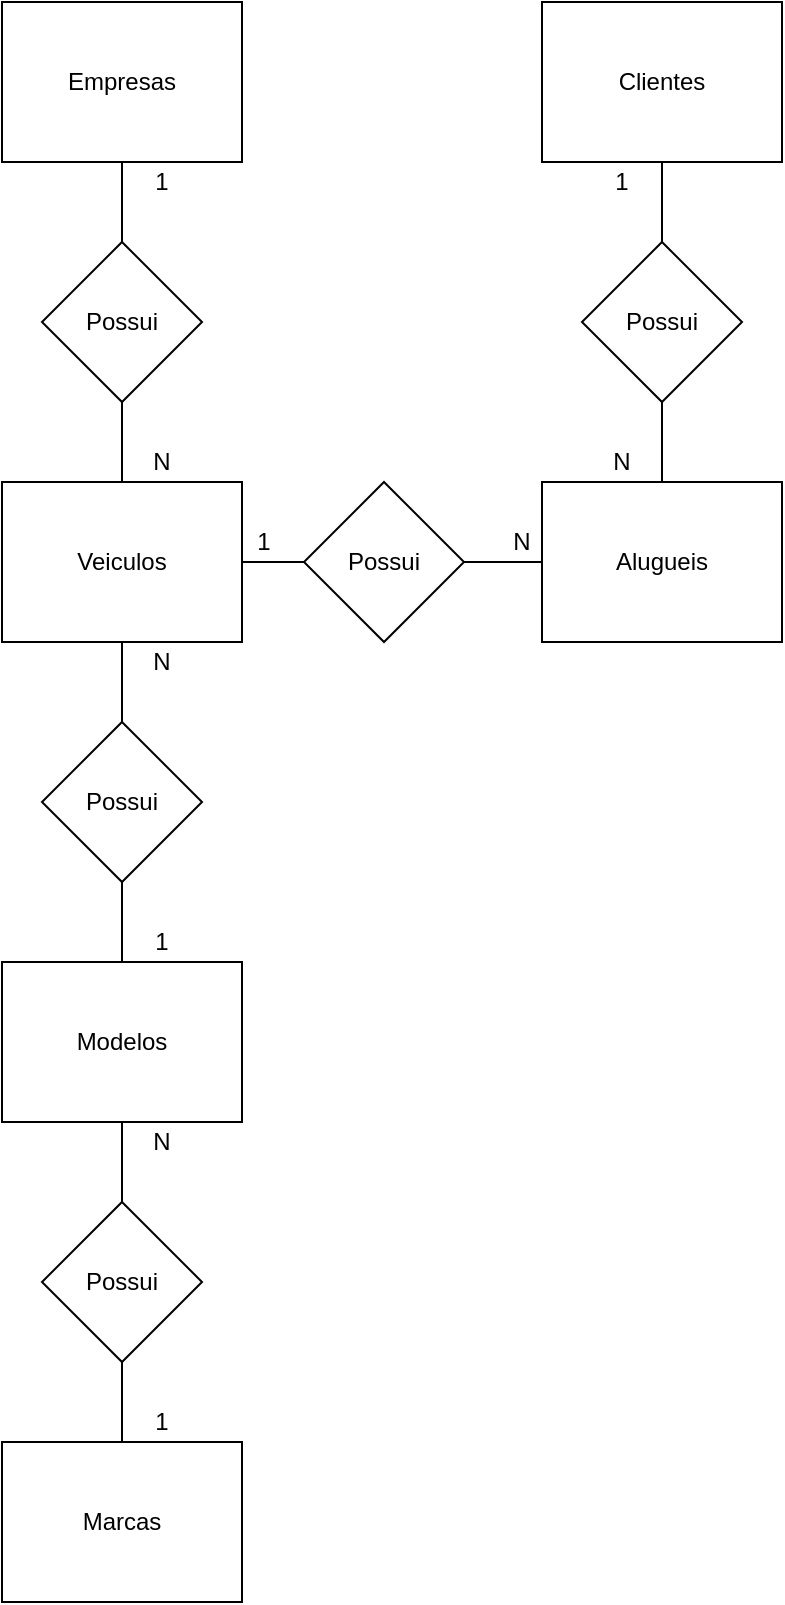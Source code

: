 <mxfile version="14.4.6" type="device" pages="2"><diagram id="GKaYVb6JXTP9HIwGYf4q" name="Conceitual"><mxGraphModel dx="1422" dy="705" grid="1" gridSize="10" guides="1" tooltips="1" connect="1" arrows="1" fold="1" page="1" pageScale="1" pageWidth="827" pageHeight="1169" math="0" shadow="0"><root><mxCell id="0"/><mxCell id="1" parent="0"/><mxCell id="zImt8JzDnKDQPA65_Un--14" style="edgeStyle=orthogonalEdgeStyle;rounded=0;orthogonalLoop=1;jettySize=auto;html=1;endArrow=none;endFill=0;" edge="1" parent="1" source="zImt8JzDnKDQPA65_Un--1" target="zImt8JzDnKDQPA65_Un--7"><mxGeometry relative="1" as="geometry"/></mxCell><mxCell id="zImt8JzDnKDQPA65_Un--1" value="Empresas" style="rounded=0;whiteSpace=wrap;html=1;" vertex="1" parent="1"><mxGeometry x="320" y="40" width="120" height="80" as="geometry"/></mxCell><mxCell id="zImt8JzDnKDQPA65_Un--18" style="edgeStyle=orthogonalEdgeStyle;rounded=0;orthogonalLoop=1;jettySize=auto;html=1;endArrow=none;endFill=0;" edge="1" parent="1" source="zImt8JzDnKDQPA65_Un--2" target="zImt8JzDnKDQPA65_Un--8"><mxGeometry relative="1" as="geometry"/></mxCell><mxCell id="zImt8JzDnKDQPA65_Un--22" style="edgeStyle=orthogonalEdgeStyle;rounded=0;orthogonalLoop=1;jettySize=auto;html=1;endArrow=none;endFill=0;" edge="1" parent="1" source="zImt8JzDnKDQPA65_Un--2" target="zImt8JzDnKDQPA65_Un--13"><mxGeometry relative="1" as="geometry"/></mxCell><mxCell id="zImt8JzDnKDQPA65_Un--2" value="Veiculos" style="rounded=0;whiteSpace=wrap;html=1;" vertex="1" parent="1"><mxGeometry x="320" y="280" width="120" height="80" as="geometry"/></mxCell><mxCell id="zImt8JzDnKDQPA65_Un--3" value="Modelos" style="rounded=0;whiteSpace=wrap;html=1;" vertex="1" parent="1"><mxGeometry x="320" y="520" width="120" height="80" as="geometry"/></mxCell><mxCell id="zImt8JzDnKDQPA65_Un--21" style="edgeStyle=orthogonalEdgeStyle;rounded=0;orthogonalLoop=1;jettySize=auto;html=1;endArrow=none;endFill=0;" edge="1" parent="1" source="zImt8JzDnKDQPA65_Un--4" target="zImt8JzDnKDQPA65_Un--9"><mxGeometry relative="1" as="geometry"/></mxCell><mxCell id="zImt8JzDnKDQPA65_Un--4" value="Marcas" style="rounded=0;whiteSpace=wrap;html=1;" vertex="1" parent="1"><mxGeometry x="320" y="760" width="120" height="80" as="geometry"/></mxCell><mxCell id="zImt8JzDnKDQPA65_Un--24" style="edgeStyle=orthogonalEdgeStyle;rounded=0;orthogonalLoop=1;jettySize=auto;html=1;endArrow=none;endFill=0;" edge="1" parent="1" source="zImt8JzDnKDQPA65_Un--6" target="zImt8JzDnKDQPA65_Un--12"><mxGeometry relative="1" as="geometry"/></mxCell><mxCell id="zImt8JzDnKDQPA65_Un--6" value="Clientes" style="rounded=0;whiteSpace=wrap;html=1;" vertex="1" parent="1"><mxGeometry x="590" y="40" width="120" height="80" as="geometry"/></mxCell><mxCell id="zImt8JzDnKDQPA65_Un--15" style="edgeStyle=orthogonalEdgeStyle;rounded=0;orthogonalLoop=1;jettySize=auto;html=1;endArrow=none;endFill=0;" edge="1" parent="1" source="zImt8JzDnKDQPA65_Un--7" target="zImt8JzDnKDQPA65_Un--2"><mxGeometry relative="1" as="geometry"/></mxCell><mxCell id="zImt8JzDnKDQPA65_Un--7" value="Possui" style="rhombus;whiteSpace=wrap;html=1;" vertex="1" parent="1"><mxGeometry x="340" y="160" width="80" height="80" as="geometry"/></mxCell><mxCell id="zImt8JzDnKDQPA65_Un--19" style="edgeStyle=orthogonalEdgeStyle;rounded=0;orthogonalLoop=1;jettySize=auto;html=1;endArrow=none;endFill=0;" edge="1" parent="1" source="zImt8JzDnKDQPA65_Un--8" target="zImt8JzDnKDQPA65_Un--3"><mxGeometry relative="1" as="geometry"/></mxCell><mxCell id="zImt8JzDnKDQPA65_Un--8" value="Possui" style="rhombus;whiteSpace=wrap;html=1;" vertex="1" parent="1"><mxGeometry x="340" y="400" width="80" height="80" as="geometry"/></mxCell><mxCell id="zImt8JzDnKDQPA65_Un--20" style="edgeStyle=orthogonalEdgeStyle;rounded=0;orthogonalLoop=1;jettySize=auto;html=1;endArrow=none;endFill=0;" edge="1" parent="1" source="zImt8JzDnKDQPA65_Un--9" target="zImt8JzDnKDQPA65_Un--3"><mxGeometry relative="1" as="geometry"/></mxCell><mxCell id="zImt8JzDnKDQPA65_Un--9" value="Possui" style="rhombus;whiteSpace=wrap;html=1;" vertex="1" parent="1"><mxGeometry x="340" y="640" width="80" height="80" as="geometry"/></mxCell><mxCell id="zImt8JzDnKDQPA65_Un--23" style="edgeStyle=orthogonalEdgeStyle;rounded=0;orthogonalLoop=1;jettySize=auto;html=1;endArrow=none;endFill=0;" edge="1" parent="1" source="zImt8JzDnKDQPA65_Un--11" target="zImt8JzDnKDQPA65_Un--13"><mxGeometry relative="1" as="geometry"/></mxCell><mxCell id="zImt8JzDnKDQPA65_Un--11" value="Alugueis" style="rounded=0;whiteSpace=wrap;html=1;" vertex="1" parent="1"><mxGeometry x="590" y="280" width="120" height="80" as="geometry"/></mxCell><mxCell id="zImt8JzDnKDQPA65_Un--25" style="edgeStyle=orthogonalEdgeStyle;rounded=0;orthogonalLoop=1;jettySize=auto;html=1;endArrow=none;endFill=0;" edge="1" parent="1" source="zImt8JzDnKDQPA65_Un--12" target="zImt8JzDnKDQPA65_Un--11"><mxGeometry relative="1" as="geometry"/></mxCell><mxCell id="zImt8JzDnKDQPA65_Un--12" value="Possui" style="rhombus;whiteSpace=wrap;html=1;" vertex="1" parent="1"><mxGeometry x="610" y="160" width="80" height="80" as="geometry"/></mxCell><mxCell id="zImt8JzDnKDQPA65_Un--13" value="Possui" style="rhombus;whiteSpace=wrap;html=1;" vertex="1" parent="1"><mxGeometry x="471" y="280" width="80" height="80" as="geometry"/></mxCell><mxCell id="x8BvoEslhGiC4BzMRP92-1" value="1" style="text;html=1;strokeColor=none;fillColor=none;align=center;verticalAlign=middle;whiteSpace=wrap;rounded=0;" vertex="1" parent="1"><mxGeometry x="380" y="120" width="40" height="20" as="geometry"/></mxCell><mxCell id="x8BvoEslhGiC4BzMRP92-2" value="N" style="text;html=1;strokeColor=none;fillColor=none;align=center;verticalAlign=middle;whiteSpace=wrap;rounded=0;" vertex="1" parent="1"><mxGeometry x="380" y="260" width="40" height="20" as="geometry"/></mxCell><mxCell id="x8BvoEslhGiC4BzMRP92-3" value="N" style="text;html=1;strokeColor=none;fillColor=none;align=center;verticalAlign=middle;whiteSpace=wrap;rounded=0;" vertex="1" parent="1"><mxGeometry x="380" y="360" width="40" height="20" as="geometry"/></mxCell><mxCell id="x8BvoEslhGiC4BzMRP92-4" value="1" style="text;html=1;strokeColor=none;fillColor=none;align=center;verticalAlign=middle;whiteSpace=wrap;rounded=0;" vertex="1" parent="1"><mxGeometry x="380" y="500" width="40" height="20" as="geometry"/></mxCell><mxCell id="x8BvoEslhGiC4BzMRP92-5" value="N" style="text;html=1;strokeColor=none;fillColor=none;align=center;verticalAlign=middle;whiteSpace=wrap;rounded=0;" vertex="1" parent="1"><mxGeometry x="380" y="600" width="40" height="20" as="geometry"/></mxCell><mxCell id="x8BvoEslhGiC4BzMRP92-10" value="1" style="text;html=1;strokeColor=none;fillColor=none;align=center;verticalAlign=middle;whiteSpace=wrap;rounded=0;" vertex="1" parent="1"><mxGeometry x="380" y="740" width="40" height="20" as="geometry"/></mxCell><mxCell id="x8BvoEslhGiC4BzMRP92-11" value="1" style="text;html=1;strokeColor=none;fillColor=none;align=center;verticalAlign=middle;whiteSpace=wrap;rounded=0;" vertex="1" parent="1"><mxGeometry x="431" y="300" width="40" height="20" as="geometry"/></mxCell><mxCell id="x8BvoEslhGiC4BzMRP92-12" value="N" style="text;html=1;strokeColor=none;fillColor=none;align=center;verticalAlign=middle;whiteSpace=wrap;rounded=0;" vertex="1" parent="1"><mxGeometry x="560" y="300" width="40" height="20" as="geometry"/></mxCell><mxCell id="x8BvoEslhGiC4BzMRP92-13" value="N" style="text;html=1;strokeColor=none;fillColor=none;align=center;verticalAlign=middle;whiteSpace=wrap;rounded=0;" vertex="1" parent="1"><mxGeometry x="610" y="260" width="40" height="20" as="geometry"/></mxCell><mxCell id="x8BvoEslhGiC4BzMRP92-14" value="1" style="text;html=1;strokeColor=none;fillColor=none;align=center;verticalAlign=middle;whiteSpace=wrap;rounded=0;" vertex="1" parent="1"><mxGeometry x="610" y="120" width="40" height="20" as="geometry"/></mxCell></root></mxGraphModel></diagram><diagram id="wWTXK-tuFaHrbKQb_rnE" name="Lógico"><mxGraphModel dx="1422" dy="705" grid="1" gridSize="10" guides="1" tooltips="1" connect="1" arrows="1" fold="1" page="1" pageScale="1" pageWidth="827" pageHeight="1169" math="0" shadow="0"><root><mxCell id="nQvfBaznB6OoVeDEtCim-0"/><mxCell id="nQvfBaznB6OoVeDEtCim-1" parent="nQvfBaznB6OoVeDEtCim-0"/><mxCell id="nQvfBaznB6OoVeDEtCim-2" value="Marcas" style="shape=table;startSize=30;container=1;collapsible=1;childLayout=tableLayout;fixedRows=1;rowLines=0;fontStyle=1;align=center;resizeLast=1;" vertex="1" parent="nQvfBaznB6OoVeDEtCim-1"><mxGeometry x="40" y="360" width="180" height="100" as="geometry"/></mxCell><mxCell id="nQvfBaznB6OoVeDEtCim-3" value="" style="shape=partialRectangle;collapsible=0;dropTarget=0;pointerEvents=0;fillColor=none;top=0;left=0;bottom=1;right=0;points=[[0,0.5],[1,0.5]];portConstraint=eastwest;" vertex="1" parent="nQvfBaznB6OoVeDEtCim-2"><mxGeometry y="30" width="180" height="30" as="geometry"/></mxCell><mxCell id="nQvfBaznB6OoVeDEtCim-4" value="PK" style="shape=partialRectangle;connectable=0;fillColor=none;top=0;left=0;bottom=0;right=0;fontStyle=1;overflow=hidden;" vertex="1" parent="nQvfBaznB6OoVeDEtCim-3"><mxGeometry width="30" height="30" as="geometry"/></mxCell><mxCell id="nQvfBaznB6OoVeDEtCim-5" value="idMarcas" style="shape=partialRectangle;connectable=0;fillColor=none;top=0;left=0;bottom=0;right=0;align=left;spacingLeft=6;fontStyle=5;overflow=hidden;" vertex="1" parent="nQvfBaznB6OoVeDEtCim-3"><mxGeometry x="30" width="150" height="30" as="geometry"/></mxCell><mxCell id="nQvfBaznB6OoVeDEtCim-6" value="" style="shape=partialRectangle;collapsible=0;dropTarget=0;pointerEvents=0;fillColor=none;top=0;left=0;bottom=0;right=0;points=[[0,0.5],[1,0.5]];portConstraint=eastwest;" vertex="1" parent="nQvfBaznB6OoVeDEtCim-2"><mxGeometry y="60" width="180" height="30" as="geometry"/></mxCell><mxCell id="nQvfBaznB6OoVeDEtCim-7" value="" style="shape=partialRectangle;connectable=0;fillColor=none;top=0;left=0;bottom=0;right=0;editable=1;overflow=hidden;" vertex="1" parent="nQvfBaznB6OoVeDEtCim-6"><mxGeometry width="30" height="30" as="geometry"/></mxCell><mxCell id="nQvfBaznB6OoVeDEtCim-8" value="Nome" style="shape=partialRectangle;connectable=0;fillColor=none;top=0;left=0;bottom=0;right=0;align=left;spacingLeft=6;overflow=hidden;" vertex="1" parent="nQvfBaznB6OoVeDEtCim-6"><mxGeometry x="30" width="150" height="30" as="geometry"/></mxCell><mxCell id="nQvfBaznB6OoVeDEtCim-15" value="Clientes" style="shape=table;startSize=30;container=1;collapsible=1;childLayout=tableLayout;fixedRows=1;rowLines=0;fontStyle=1;align=center;resizeLast=1;" vertex="1" parent="nQvfBaznB6OoVeDEtCim-1"><mxGeometry x="600" y="360" width="180" height="130" as="geometry"/></mxCell><mxCell id="nQvfBaznB6OoVeDEtCim-16" value="" style="shape=partialRectangle;collapsible=0;dropTarget=0;pointerEvents=0;fillColor=none;top=0;left=0;bottom=1;right=0;points=[[0,0.5],[1,0.5]];portConstraint=eastwest;" vertex="1" parent="nQvfBaznB6OoVeDEtCim-15"><mxGeometry y="30" width="180" height="30" as="geometry"/></mxCell><mxCell id="nQvfBaznB6OoVeDEtCim-17" value="PK" style="shape=partialRectangle;connectable=0;fillColor=none;top=0;left=0;bottom=0;right=0;fontStyle=1;overflow=hidden;" vertex="1" parent="nQvfBaznB6OoVeDEtCim-16"><mxGeometry width="30" height="30" as="geometry"/></mxCell><mxCell id="nQvfBaznB6OoVeDEtCim-18" value="idClientes" style="shape=partialRectangle;connectable=0;fillColor=none;top=0;left=0;bottom=0;right=0;align=left;spacingLeft=6;fontStyle=5;overflow=hidden;" vertex="1" parent="nQvfBaznB6OoVeDEtCim-16"><mxGeometry x="30" width="150" height="30" as="geometry"/></mxCell><mxCell id="nQvfBaznB6OoVeDEtCim-19" value="" style="shape=partialRectangle;collapsible=0;dropTarget=0;pointerEvents=0;fillColor=none;top=0;left=0;bottom=0;right=0;points=[[0,0.5],[1,0.5]];portConstraint=eastwest;" vertex="1" parent="nQvfBaznB6OoVeDEtCim-15"><mxGeometry y="60" width="180" height="30" as="geometry"/></mxCell><mxCell id="nQvfBaznB6OoVeDEtCim-20" value="" style="shape=partialRectangle;connectable=0;fillColor=none;top=0;left=0;bottom=0;right=0;editable=1;overflow=hidden;" vertex="1" parent="nQvfBaznB6OoVeDEtCim-19"><mxGeometry width="30" height="30" as="geometry"/></mxCell><mxCell id="nQvfBaznB6OoVeDEtCim-21" value="Nome" style="shape=partialRectangle;connectable=0;fillColor=none;top=0;left=0;bottom=0;right=0;align=left;spacingLeft=6;overflow=hidden;" vertex="1" parent="nQvfBaznB6OoVeDEtCim-19"><mxGeometry x="30" width="150" height="30" as="geometry"/></mxCell><mxCell id="nQvfBaznB6OoVeDEtCim-22" value="" style="shape=partialRectangle;collapsible=0;dropTarget=0;pointerEvents=0;fillColor=none;top=0;left=0;bottom=0;right=0;points=[[0,0.5],[1,0.5]];portConstraint=eastwest;" vertex="1" parent="nQvfBaznB6OoVeDEtCim-15"><mxGeometry y="90" width="180" height="30" as="geometry"/></mxCell><mxCell id="nQvfBaznB6OoVeDEtCim-23" value="" style="shape=partialRectangle;connectable=0;fillColor=none;top=0;left=0;bottom=0;right=0;editable=1;overflow=hidden;" vertex="1" parent="nQvfBaznB6OoVeDEtCim-22"><mxGeometry width="30" height="30" as="geometry"/></mxCell><mxCell id="nQvfBaznB6OoVeDEtCim-24" value="CPF" style="shape=partialRectangle;connectable=0;fillColor=none;top=0;left=0;bottom=0;right=0;align=left;spacingLeft=6;overflow=hidden;" vertex="1" parent="nQvfBaznB6OoVeDEtCim-22"><mxGeometry x="30" width="150" height="30" as="geometry"/></mxCell><mxCell id="nQvfBaznB6OoVeDEtCim-28" value="Empresas" style="shape=table;startSize=30;container=1;collapsible=1;childLayout=tableLayout;fixedRows=1;rowLines=0;fontStyle=1;align=center;resizeLast=1;" vertex="1" parent="nQvfBaznB6OoVeDEtCim-1"><mxGeometry x="40" y="80" width="180" height="100" as="geometry"/></mxCell><mxCell id="nQvfBaznB6OoVeDEtCim-29" value="" style="shape=partialRectangle;collapsible=0;dropTarget=0;pointerEvents=0;fillColor=none;top=0;left=0;bottom=1;right=0;points=[[0,0.5],[1,0.5]];portConstraint=eastwest;" vertex="1" parent="nQvfBaznB6OoVeDEtCim-28"><mxGeometry y="30" width="180" height="30" as="geometry"/></mxCell><mxCell id="nQvfBaznB6OoVeDEtCim-30" value="PK" style="shape=partialRectangle;connectable=0;fillColor=none;top=0;left=0;bottom=0;right=0;fontStyle=1;overflow=hidden;" vertex="1" parent="nQvfBaznB6OoVeDEtCim-29"><mxGeometry width="30" height="30" as="geometry"/></mxCell><mxCell id="nQvfBaznB6OoVeDEtCim-31" value="idEmpresas" style="shape=partialRectangle;connectable=0;fillColor=none;top=0;left=0;bottom=0;right=0;align=left;spacingLeft=6;fontStyle=5;overflow=hidden;" vertex="1" parent="nQvfBaznB6OoVeDEtCim-29"><mxGeometry x="30" width="150" height="30" as="geometry"/></mxCell><mxCell id="nQvfBaznB6OoVeDEtCim-32" value="" style="shape=partialRectangle;collapsible=0;dropTarget=0;pointerEvents=0;fillColor=none;top=0;left=0;bottom=0;right=0;points=[[0,0.5],[1,0.5]];portConstraint=eastwest;" vertex="1" parent="nQvfBaznB6OoVeDEtCim-28"><mxGeometry y="60" width="180" height="30" as="geometry"/></mxCell><mxCell id="nQvfBaznB6OoVeDEtCim-33" value="" style="shape=partialRectangle;connectable=0;fillColor=none;top=0;left=0;bottom=0;right=0;editable=1;overflow=hidden;" vertex="1" parent="nQvfBaznB6OoVeDEtCim-32"><mxGeometry width="30" height="30" as="geometry"/></mxCell><mxCell id="nQvfBaznB6OoVeDEtCim-34" value="Nome" style="shape=partialRectangle;connectable=0;fillColor=none;top=0;left=0;bottom=0;right=0;align=left;spacingLeft=6;overflow=hidden;" vertex="1" parent="nQvfBaznB6OoVeDEtCim-32"><mxGeometry x="30" width="150" height="30" as="geometry"/></mxCell><mxCell id="nQvfBaznB6OoVeDEtCim-41" value="Modelos" style="shape=table;startSize=30;container=1;collapsible=1;childLayout=tableLayout;fixedRows=1;rowLines=0;fontStyle=1;align=center;resizeLast=1;" vertex="1" parent="nQvfBaznB6OoVeDEtCim-1"><mxGeometry x="320" y="360" width="180" height="130" as="geometry"/></mxCell><mxCell id="nQvfBaznB6OoVeDEtCim-42" value="" style="shape=partialRectangle;collapsible=0;dropTarget=0;pointerEvents=0;fillColor=none;top=0;left=0;bottom=0;right=0;points=[[0,0.5],[1,0.5]];portConstraint=eastwest;" vertex="1" parent="nQvfBaznB6OoVeDEtCim-41"><mxGeometry y="30" width="180" height="30" as="geometry"/></mxCell><mxCell id="nQvfBaznB6OoVeDEtCim-43" value="PK" style="shape=partialRectangle;connectable=0;fillColor=none;top=0;left=0;bottom=0;right=0;fontStyle=1;overflow=hidden;" vertex="1" parent="nQvfBaznB6OoVeDEtCim-42"><mxGeometry width="60" height="30" as="geometry"/></mxCell><mxCell id="nQvfBaznB6OoVeDEtCim-44" value="idModelos" style="shape=partialRectangle;connectable=0;fillColor=none;top=0;left=0;bottom=0;right=0;align=left;spacingLeft=6;fontStyle=5;overflow=hidden;" vertex="1" parent="nQvfBaznB6OoVeDEtCim-42"><mxGeometry x="60" width="120" height="30" as="geometry"/></mxCell><mxCell id="nQvfBaznB6OoVeDEtCim-45" value="" style="shape=partialRectangle;collapsible=0;dropTarget=0;pointerEvents=0;fillColor=none;top=0;left=0;bottom=1;right=0;points=[[0,0.5],[1,0.5]];portConstraint=eastwest;" vertex="1" parent="nQvfBaznB6OoVeDEtCim-41"><mxGeometry y="60" width="180" height="30" as="geometry"/></mxCell><mxCell id="nQvfBaznB6OoVeDEtCim-46" value="FK" style="shape=partialRectangle;connectable=0;fillColor=none;top=0;left=0;bottom=0;right=0;fontStyle=1;overflow=hidden;" vertex="1" parent="nQvfBaznB6OoVeDEtCim-45"><mxGeometry width="60" height="30" as="geometry"/></mxCell><mxCell id="nQvfBaznB6OoVeDEtCim-47" value="idMarcas" style="shape=partialRectangle;connectable=0;fillColor=none;top=0;left=0;bottom=0;right=0;align=left;spacingLeft=6;fontStyle=5;overflow=hidden;" vertex="1" parent="nQvfBaznB6OoVeDEtCim-45"><mxGeometry x="60" width="120" height="30" as="geometry"/></mxCell><mxCell id="nQvfBaznB6OoVeDEtCim-48" value="" style="shape=partialRectangle;collapsible=0;dropTarget=0;pointerEvents=0;fillColor=none;top=0;left=0;bottom=0;right=0;points=[[0,0.5],[1,0.5]];portConstraint=eastwest;" vertex="1" parent="nQvfBaznB6OoVeDEtCim-41"><mxGeometry y="90" width="180" height="30" as="geometry"/></mxCell><mxCell id="nQvfBaznB6OoVeDEtCim-49" value="" style="shape=partialRectangle;connectable=0;fillColor=none;top=0;left=0;bottom=0;right=0;editable=1;overflow=hidden;" vertex="1" parent="nQvfBaznB6OoVeDEtCim-48"><mxGeometry width="60" height="30" as="geometry"/></mxCell><mxCell id="nQvfBaznB6OoVeDEtCim-50" value="Descricao" style="shape=partialRectangle;connectable=0;fillColor=none;top=0;left=0;bottom=0;right=0;align=left;spacingLeft=6;overflow=hidden;" vertex="1" parent="nQvfBaznB6OoVeDEtCim-48"><mxGeometry x="60" width="120" height="30" as="geometry"/></mxCell><mxCell id="nQvfBaznB6OoVeDEtCim-54" value="Alugueis" style="shape=table;startSize=30;container=1;collapsible=1;childLayout=tableLayout;fixedRows=1;rowLines=0;fontStyle=1;align=center;resizeLast=1;" vertex="1" parent="nQvfBaznB6OoVeDEtCim-1"><mxGeometry x="600" y="80" width="180" height="190" as="geometry"/></mxCell><mxCell id="nQvfBaznB6OoVeDEtCim-55" value="" style="shape=partialRectangle;collapsible=0;dropTarget=0;pointerEvents=0;fillColor=none;top=0;left=0;bottom=0;right=0;points=[[0,0.5],[1,0.5]];portConstraint=eastwest;" vertex="1" parent="nQvfBaznB6OoVeDEtCim-54"><mxGeometry y="30" width="180" height="30" as="geometry"/></mxCell><mxCell id="nQvfBaznB6OoVeDEtCim-56" value="PK" style="shape=partialRectangle;connectable=0;fillColor=none;top=0;left=0;bottom=0;right=0;fontStyle=1;overflow=hidden;" vertex="1" parent="nQvfBaznB6OoVeDEtCim-55"><mxGeometry width="60" height="30" as="geometry"/></mxCell><mxCell id="nQvfBaznB6OoVeDEtCim-57" value="idAlugueis" style="shape=partialRectangle;connectable=0;fillColor=none;top=0;left=0;bottom=0;right=0;align=left;spacingLeft=6;fontStyle=5;overflow=hidden;" vertex="1" parent="nQvfBaznB6OoVeDEtCim-55"><mxGeometry x="60" width="120" height="30" as="geometry"/></mxCell><mxCell id="nQvfBaznB6OoVeDEtCim-86" value="" style="shape=partialRectangle;collapsible=0;dropTarget=0;pointerEvents=0;fillColor=none;top=0;left=0;bottom=0;right=0;points=[[0,0.5],[1,0.5]];portConstraint=eastwest;" vertex="1" parent="nQvfBaznB6OoVeDEtCim-54"><mxGeometry y="60" width="180" height="30" as="geometry"/></mxCell><mxCell id="nQvfBaznB6OoVeDEtCim-87" value="FK" style="shape=partialRectangle;connectable=0;fillColor=none;top=0;left=0;bottom=0;right=0;fontStyle=1;overflow=hidden;" vertex="1" parent="nQvfBaznB6OoVeDEtCim-86"><mxGeometry width="60" height="30" as="geometry"/></mxCell><mxCell id="nQvfBaznB6OoVeDEtCim-88" value="idVeiculos" style="shape=partialRectangle;connectable=0;fillColor=none;top=0;left=0;bottom=0;right=0;align=left;spacingLeft=6;fontStyle=5;overflow=hidden;" vertex="1" parent="nQvfBaznB6OoVeDEtCim-86"><mxGeometry x="60" width="120" height="30" as="geometry"/></mxCell><mxCell id="nQvfBaznB6OoVeDEtCim-58" value="" style="shape=partialRectangle;collapsible=0;dropTarget=0;pointerEvents=0;fillColor=none;top=0;left=0;bottom=1;right=0;points=[[0,0.5],[1,0.5]];portConstraint=eastwest;" vertex="1" parent="nQvfBaznB6OoVeDEtCim-54"><mxGeometry y="90" width="180" height="30" as="geometry"/></mxCell><mxCell id="nQvfBaznB6OoVeDEtCim-59" value="FK" style="shape=partialRectangle;connectable=0;fillColor=none;top=0;left=0;bottom=0;right=0;fontStyle=1;overflow=hidden;" vertex="1" parent="nQvfBaznB6OoVeDEtCim-58"><mxGeometry width="60" height="30" as="geometry"/></mxCell><mxCell id="nQvfBaznB6OoVeDEtCim-60" value="idClientes" style="shape=partialRectangle;connectable=0;fillColor=none;top=0;left=0;bottom=0;right=0;align=left;spacingLeft=6;fontStyle=5;overflow=hidden;" vertex="1" parent="nQvfBaznB6OoVeDEtCim-58"><mxGeometry x="60" width="120" height="30" as="geometry"/></mxCell><mxCell id="nQvfBaznB6OoVeDEtCim-61" value="" style="shape=partialRectangle;collapsible=0;dropTarget=0;pointerEvents=0;fillColor=none;top=0;left=0;bottom=0;right=0;points=[[0,0.5],[1,0.5]];portConstraint=eastwest;" vertex="1" parent="nQvfBaznB6OoVeDEtCim-54"><mxGeometry y="120" width="180" height="30" as="geometry"/></mxCell><mxCell id="nQvfBaznB6OoVeDEtCim-62" value="" style="shape=partialRectangle;connectable=0;fillColor=none;top=0;left=0;bottom=0;right=0;editable=1;overflow=hidden;" vertex="1" parent="nQvfBaznB6OoVeDEtCim-61"><mxGeometry width="60" height="30" as="geometry"/></mxCell><mxCell id="nQvfBaznB6OoVeDEtCim-63" value="DataInicio" style="shape=partialRectangle;connectable=0;fillColor=none;top=0;left=0;bottom=0;right=0;align=left;spacingLeft=6;overflow=hidden;" vertex="1" parent="nQvfBaznB6OoVeDEtCim-61"><mxGeometry x="60" width="120" height="30" as="geometry"/></mxCell><mxCell id="nQvfBaznB6OoVeDEtCim-64" value="" style="shape=partialRectangle;collapsible=0;dropTarget=0;pointerEvents=0;fillColor=none;top=0;left=0;bottom=0;right=0;points=[[0,0.5],[1,0.5]];portConstraint=eastwest;" vertex="1" parent="nQvfBaznB6OoVeDEtCim-54"><mxGeometry y="150" width="180" height="30" as="geometry"/></mxCell><mxCell id="nQvfBaznB6OoVeDEtCim-65" value="" style="shape=partialRectangle;connectable=0;fillColor=none;top=0;left=0;bottom=0;right=0;editable=1;overflow=hidden;" vertex="1" parent="nQvfBaznB6OoVeDEtCim-64"><mxGeometry width="60" height="30" as="geometry"/></mxCell><mxCell id="nQvfBaznB6OoVeDEtCim-66" value="DataFim" style="shape=partialRectangle;connectable=0;fillColor=none;top=0;left=0;bottom=0;right=0;align=left;spacingLeft=6;overflow=hidden;" vertex="1" parent="nQvfBaznB6OoVeDEtCim-64"><mxGeometry x="60" width="120" height="30" as="geometry"/></mxCell><mxCell id="nQvfBaznB6OoVeDEtCim-67" value="Veiculos" style="shape=table;startSize=30;container=1;collapsible=1;childLayout=tableLayout;fixedRows=1;rowLines=0;fontStyle=1;align=center;resizeLast=1;" vertex="1" parent="nQvfBaznB6OoVeDEtCim-1"><mxGeometry x="320" y="80" width="180" height="160" as="geometry"/></mxCell><mxCell id="nQvfBaznB6OoVeDEtCim-68" value="" style="shape=partialRectangle;collapsible=0;dropTarget=0;pointerEvents=0;fillColor=none;top=0;left=0;bottom=0;right=0;points=[[0,0.5],[1,0.5]];portConstraint=eastwest;" vertex="1" parent="nQvfBaznB6OoVeDEtCim-67"><mxGeometry y="30" width="180" height="30" as="geometry"/></mxCell><mxCell id="nQvfBaznB6OoVeDEtCim-69" value="PK" style="shape=partialRectangle;connectable=0;fillColor=none;top=0;left=0;bottom=0;right=0;fontStyle=1;overflow=hidden;" vertex="1" parent="nQvfBaznB6OoVeDEtCim-68"><mxGeometry width="60" height="30" as="geometry"/></mxCell><mxCell id="nQvfBaznB6OoVeDEtCim-70" value="idVeiculos" style="shape=partialRectangle;connectable=0;fillColor=none;top=0;left=0;bottom=0;right=0;align=left;spacingLeft=6;fontStyle=5;overflow=hidden;" vertex="1" parent="nQvfBaznB6OoVeDEtCim-68"><mxGeometry x="60" width="120" height="30" as="geometry"/></mxCell><mxCell id="nQvfBaznB6OoVeDEtCim-83" value="" style="shape=partialRectangle;collapsible=0;dropTarget=0;pointerEvents=0;fillColor=none;top=0;left=0;bottom=0;right=0;points=[[0,0.5],[1,0.5]];portConstraint=eastwest;" vertex="1" parent="nQvfBaznB6OoVeDEtCim-67"><mxGeometry y="60" width="180" height="30" as="geometry"/></mxCell><mxCell id="nQvfBaznB6OoVeDEtCim-84" value="FK" style="shape=partialRectangle;connectable=0;fillColor=none;top=0;left=0;bottom=0;right=0;fontStyle=1;overflow=hidden;" vertex="1" parent="nQvfBaznB6OoVeDEtCim-83"><mxGeometry width="60" height="30" as="geometry"/></mxCell><mxCell id="nQvfBaznB6OoVeDEtCim-85" value="idEmpresas" style="shape=partialRectangle;connectable=0;fillColor=none;top=0;left=0;bottom=0;right=0;align=left;spacingLeft=6;fontStyle=5;overflow=hidden;" vertex="1" parent="nQvfBaznB6OoVeDEtCim-83"><mxGeometry x="60" width="120" height="30" as="geometry"/></mxCell><mxCell id="nQvfBaznB6OoVeDEtCim-71" value="" style="shape=partialRectangle;collapsible=0;dropTarget=0;pointerEvents=0;fillColor=none;top=0;left=0;bottom=1;right=0;points=[[0,0.5],[1,0.5]];portConstraint=eastwest;" vertex="1" parent="nQvfBaznB6OoVeDEtCim-67"><mxGeometry y="90" width="180" height="30" as="geometry"/></mxCell><mxCell id="nQvfBaznB6OoVeDEtCim-72" value="FK" style="shape=partialRectangle;connectable=0;fillColor=none;top=0;left=0;bottom=0;right=0;fontStyle=1;overflow=hidden;" vertex="1" parent="nQvfBaznB6OoVeDEtCim-71"><mxGeometry width="60" height="30" as="geometry"/></mxCell><mxCell id="nQvfBaznB6OoVeDEtCim-73" value="idModelos" style="shape=partialRectangle;connectable=0;fillColor=none;top=0;left=0;bottom=0;right=0;align=left;spacingLeft=6;fontStyle=5;overflow=hidden;" vertex="1" parent="nQvfBaznB6OoVeDEtCim-71"><mxGeometry x="60" width="120" height="30" as="geometry"/></mxCell><mxCell id="nQvfBaznB6OoVeDEtCim-74" value="" style="shape=partialRectangle;collapsible=0;dropTarget=0;pointerEvents=0;fillColor=none;top=0;left=0;bottom=0;right=0;points=[[0,0.5],[1,0.5]];portConstraint=eastwest;" vertex="1" parent="nQvfBaznB6OoVeDEtCim-67"><mxGeometry y="120" width="180" height="30" as="geometry"/></mxCell><mxCell id="nQvfBaznB6OoVeDEtCim-75" value="" style="shape=partialRectangle;connectable=0;fillColor=none;top=0;left=0;bottom=0;right=0;editable=1;overflow=hidden;" vertex="1" parent="nQvfBaznB6OoVeDEtCim-74"><mxGeometry width="60" height="30" as="geometry"/></mxCell><mxCell id="nQvfBaznB6OoVeDEtCim-76" value="Placa" style="shape=partialRectangle;connectable=0;fillColor=none;top=0;left=0;bottom=0;right=0;align=left;spacingLeft=6;overflow=hidden;" vertex="1" parent="nQvfBaznB6OoVeDEtCim-74"><mxGeometry x="60" width="120" height="30" as="geometry"/></mxCell><mxCell id="JSLEKfEF56f4_OmFuZuV-0" value="" style="edgeStyle=entityRelationEdgeStyle;fontSize=12;html=1;endArrow=ERoneToMany;exitX=1;exitY=0.5;exitDx=0;exitDy=0;" edge="1" parent="nQvfBaznB6OoVeDEtCim-1" source="nQvfBaznB6OoVeDEtCim-29" target="nQvfBaznB6OoVeDEtCim-83"><mxGeometry width="100" height="100" relative="1" as="geometry"><mxPoint x="190" y="340" as="sourcePoint"/><mxPoint x="290" y="240" as="targetPoint"/></mxGeometry></mxCell><mxCell id="QxVq6YJBrJulvJwR_UW1-0" value="" style="edgeStyle=entityRelationEdgeStyle;fontSize=12;html=1;endArrow=ERoneToMany;entryX=1;entryY=0.5;entryDx=0;entryDy=0;" edge="1" parent="nQvfBaznB6OoVeDEtCim-1" source="nQvfBaznB6OoVeDEtCim-16" target="nQvfBaznB6OoVeDEtCim-58"><mxGeometry width="100" height="100" relative="1" as="geometry"><mxPoint x="580" y="380" as="sourcePoint"/><mxPoint x="570" y="280" as="targetPoint"/></mxGeometry></mxCell><mxCell id="xlTSktQgs6uoh1LkuxJO-0" value="" style="edgeStyle=entityRelationEdgeStyle;fontSize=12;html=1;endArrow=ERoneToMany;exitX=1;exitY=0.5;exitDx=0;exitDy=0;" edge="1" parent="nQvfBaznB6OoVeDEtCim-1" source="nQvfBaznB6OoVeDEtCim-68" target="nQvfBaznB6OoVeDEtCim-86"><mxGeometry width="100" height="100" relative="1" as="geometry"><mxPoint x="540" y="190" as="sourcePoint"/><mxPoint x="560" y="230" as="targetPoint"/></mxGeometry></mxCell><mxCell id="xlTSktQgs6uoh1LkuxJO-1" value="" style="edgeStyle=entityRelationEdgeStyle;fontSize=12;html=1;endArrow=ERoneToMany;entryX=1;entryY=0.5;entryDx=0;entryDy=0;" edge="1" parent="nQvfBaznB6OoVeDEtCim-1" source="nQvfBaznB6OoVeDEtCim-42" target="nQvfBaznB6OoVeDEtCim-71"><mxGeometry width="100" height="100" relative="1" as="geometry"><mxPoint x="520" y="390" as="sourcePoint"/><mxPoint x="620" y="290" as="targetPoint"/></mxGeometry></mxCell><mxCell id="gxXhtDV5ipxIFvqZAUGH-0" value="" style="edgeStyle=entityRelationEdgeStyle;fontSize=12;html=1;endArrow=ERoneToMany;exitX=1;exitY=0.5;exitDx=0;exitDy=0;entryX=0;entryY=0.5;entryDx=0;entryDy=0;" edge="1" parent="nQvfBaznB6OoVeDEtCim-1" source="nQvfBaznB6OoVeDEtCim-3" target="nQvfBaznB6OoVeDEtCim-45"><mxGeometry width="100" height="100" relative="1" as="geometry"><mxPoint x="320" y="670" as="sourcePoint"/><mxPoint x="420" y="570" as="targetPoint"/></mxGeometry></mxCell></root></mxGraphModel></diagram></mxfile>